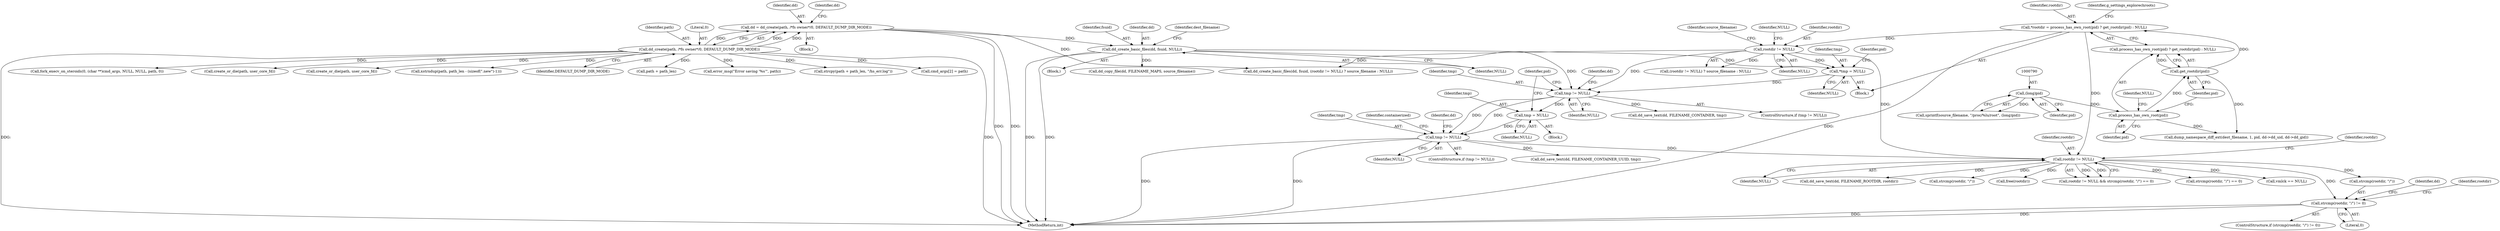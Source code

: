 digraph "0_abrt_3c1b60cfa62d39e5fff5a53a5bc53dae189e740e@API" {
"1001024" [label="(Call,strcmp(rootdir, \"/\") != 0)"];
"1000950" [label="(Call,rootdir != NULL)"];
"1000812" [label="(Call,rootdir != NULL)"];
"1000797" [label="(Call,*rootdir = process_has_own_root(pid) ? get_rootdir(pid) : NULL)"];
"1000802" [label="(Call,get_rootdir(pid))"];
"1000800" [label="(Call,process_has_own_root(pid))"];
"1000789" [label="(Call,(long)pid)"];
"1000936" [label="(Call,tmp != NULL)"];
"1000917" [label="(Call,tmp != NULL)"];
"1000908" [label="(Call,*tmp = NULL)"];
"1000819" [label="(Call,dd_create_basic_files(dd, fsuid, NULL))"];
"1000773" [label="(Call,dd = dd_create(path, /*fs owner*/0, DEFAULT_DUMP_DIR_MODE))"];
"1000775" [label="(Call,dd_create(path, /*fs owner*/0, DEFAULT_DUMP_DIR_MODE))"];
"1000927" [label="(Call,tmp = NULL)"];
"1000821" [label="(Identifier,fsuid)"];
"1000774" [label="(Identifier,dd)"];
"1000799" [label="(Call,process_has_own_root(pid) ? get_rootdir(pid) : NULL)"];
"1000773" [label="(Call,dd = dd_create(path, /*fs owner*/0, DEFAULT_DUMP_DIR_MODE))"];
"1000803" [label="(Identifier,pid)"];
"1000941" [label="(Identifier,dd)"];
"1001033" [label="(Call,free(rootdir))"];
"1000781" [label="(Block,)"];
"1000801" [label="(Identifier,pid)"];
"1000918" [label="(Identifier,tmp)"];
"1000953" [label="(Call,strcmp(rootdir, \"/\") == 0)"];
"1000789" [label="(Call,(long)pid)"];
"1000816" [label="(Identifier,NULL)"];
"1001028" [label="(Literal,0)"];
"1001025" [label="(Call,strcmp(rootdir, \"/\"))"];
"1000813" [label="(Identifier,rootdir)"];
"1000929" [label="(Identifier,NULL)"];
"1000815" [label="(Identifier,source_filename)"];
"1000919" [label="(Identifier,NULL)"];
"1000811" [label="(Call,(rootdir != NULL) ? source_filename : NULL)"];
"1000921" [label="(Call,dd_save_text(dd, FILENAME_CONTAINER, tmp))"];
"1001242" [label="(Call,create_or_die(path, user_core_fd))"];
"1000910" [label="(Identifier,NULL)"];
"1000800" [label="(Call,process_has_own_root(pid))"];
"1001100" [label="(Call,vmlck == NULL)"];
"1000935" [label="(ControlStructure,if (tmp != NULL))"];
"1000928" [label="(Identifier,tmp)"];
"1000952" [label="(Identifier,NULL)"];
"1000951" [label="(Identifier,rootdir)"];
"1000940" [label="(Call,dd_save_text(dd, FILENAME_CONTAINER_UUID, tmp))"];
"1000895" [label="(Call,dump_namespace_diff_ext(dest_filename, 1, pid, dd->dd_uid, dd->dd_gid))"];
"1000949" [label="(Call,rootdir != NULL && strcmp(rootdir, \"/\") == 0)"];
"1000938" [label="(Identifier,NULL)"];
"1000798" [label="(Identifier,rootdir)"];
"1000780" [label="(Identifier,dd)"];
"1000917" [label="(Call,tmp != NULL)"];
"1001148" [label="(Call,create_or_die(path, user_core_fd))"];
"1000814" [label="(Identifier,NULL)"];
"1001030" [label="(Identifier,dd)"];
"1000806" [label="(Identifier,g_settings_explorechroots)"];
"1000804" [label="(Identifier,NULL)"];
"1000802" [label="(Call,get_rootdir(pid))"];
"1000819" [label="(Call,dd_create_basic_files(dd, fsuid, NULL))"];
"1000818" [label="(Block,)"];
"1001350" [label="(Call,xstrndup(path, path_len - (sizeof(\".new\")-1)))"];
"1000150" [label="(Block,)"];
"1000775" [label="(Call,dd_create(path, /*fs owner*/0, DEFAULT_DUMP_DIR_MODE))"];
"1000778" [label="(Identifier,DEFAULT_DUMP_DIR_MODE)"];
"1000916" [label="(ControlStructure,if (tmp != NULL))"];
"1000797" [label="(Call,*rootdir = process_has_own_root(pid) ? get_rootdir(pid) : NULL)"];
"1000808" [label="(Call,dd_create_basic_files(dd, fsuid, (rootdir != NULL) ? source_filename : NULL))"];
"1000937" [label="(Identifier,tmp)"];
"1000908" [label="(Call,*tmp = NULL)"];
"1000844" [label="(Call,dd_copy_file(dd, FILENAME_MAPS, source_filename))"];
"1000786" [label="(Call,sprintf(source_filename, \"/proc/%lu/root\", (long)pid))"];
"1000922" [label="(Identifier,dd)"];
"1000776" [label="(Identifier,path)"];
"1000931" [label="(Identifier,pid)"];
"1000920" [label="(Block,)"];
"1000909" [label="(Identifier,tmp)"];
"1001034" [label="(Identifier,rootdir)"];
"1000927" [label="(Call,tmp = NULL)"];
"1000777" [label="(Literal,0)"];
"1001029" [label="(Call,dd_save_text(dd, FILENAME_ROOTDIR, rootdir))"];
"1000820" [label="(Identifier,dd)"];
"1001023" [label="(ControlStructure,if (strcmp(rootdir, \"/\") != 0))"];
"1000954" [label="(Call,strcmp(rootdir, \"/\"))"];
"1000812" [label="(Call,rootdir != NULL)"];
"1000936" [label="(Call,tmp != NULL)"];
"1001024" [label="(Call,strcmp(rootdir, \"/\") != 0)"];
"1000950" [label="(Call,rootdir != NULL)"];
"1000955" [label="(Identifier,rootdir)"];
"1000948" [label="(Identifier,containerized)"];
"1000822" [label="(Identifier,NULL)"];
"1000825" [label="(Identifier,dest_filename)"];
"1001235" [label="(Call,path + path_len)"];
"1001134" [label="(Call,error_msg(\"Error saving '%s'\", path))"];
"1001234" [label="(Call,strcpy(path + path_len, \"/hs_err.log\"))"];
"1001309" [label="(Call,cmd_args[2] = path)"];
"1001332" [label="(Call,fork_execv_on_steroids(0, (char **)cmd_args, NULL, NULL, path, 0))"];
"1000791" [label="(Identifier,pid)"];
"1000912" [label="(Identifier,pid)"];
"1001445" [label="(MethodReturn,int)"];
"1001024" -> "1001023"  [label="AST: "];
"1001024" -> "1001028"  [label="CFG: "];
"1001025" -> "1001024"  [label="AST: "];
"1001028" -> "1001024"  [label="AST: "];
"1001030" -> "1001024"  [label="CFG: "];
"1001034" -> "1001024"  [label="CFG: "];
"1001024" -> "1001445"  [label="DDG: "];
"1001024" -> "1001445"  [label="DDG: "];
"1000950" -> "1001024"  [label="DDG: "];
"1000950" -> "1000949"  [label="AST: "];
"1000950" -> "1000952"  [label="CFG: "];
"1000951" -> "1000950"  [label="AST: "];
"1000952" -> "1000950"  [label="AST: "];
"1000955" -> "1000950"  [label="CFG: "];
"1000949" -> "1000950"  [label="CFG: "];
"1000950" -> "1000949"  [label="DDG: "];
"1000950" -> "1000949"  [label="DDG: "];
"1000812" -> "1000950"  [label="DDG: "];
"1000797" -> "1000950"  [label="DDG: "];
"1000936" -> "1000950"  [label="DDG: "];
"1000950" -> "1000953"  [label="DDG: "];
"1000950" -> "1000954"  [label="DDG: "];
"1000950" -> "1001025"  [label="DDG: "];
"1000950" -> "1001029"  [label="DDG: "];
"1000950" -> "1001033"  [label="DDG: "];
"1000950" -> "1001100"  [label="DDG: "];
"1000812" -> "1000811"  [label="AST: "];
"1000812" -> "1000814"  [label="CFG: "];
"1000813" -> "1000812"  [label="AST: "];
"1000814" -> "1000812"  [label="AST: "];
"1000815" -> "1000812"  [label="CFG: "];
"1000816" -> "1000812"  [label="CFG: "];
"1000812" -> "1000808"  [label="DDG: "];
"1000797" -> "1000812"  [label="DDG: "];
"1000812" -> "1000811"  [label="DDG: "];
"1000812" -> "1000908"  [label="DDG: "];
"1000812" -> "1000917"  [label="DDG: "];
"1000797" -> "1000781"  [label="AST: "];
"1000797" -> "1000799"  [label="CFG: "];
"1000798" -> "1000797"  [label="AST: "];
"1000799" -> "1000797"  [label="AST: "];
"1000806" -> "1000797"  [label="CFG: "];
"1000797" -> "1001445"  [label="DDG: "];
"1000802" -> "1000797"  [label="DDG: "];
"1000802" -> "1000799"  [label="AST: "];
"1000802" -> "1000803"  [label="CFG: "];
"1000803" -> "1000802"  [label="AST: "];
"1000799" -> "1000802"  [label="CFG: "];
"1000802" -> "1000799"  [label="DDG: "];
"1000800" -> "1000802"  [label="DDG: "];
"1000802" -> "1000895"  [label="DDG: "];
"1000800" -> "1000799"  [label="AST: "];
"1000800" -> "1000801"  [label="CFG: "];
"1000801" -> "1000800"  [label="AST: "];
"1000803" -> "1000800"  [label="CFG: "];
"1000804" -> "1000800"  [label="CFG: "];
"1000789" -> "1000800"  [label="DDG: "];
"1000800" -> "1000895"  [label="DDG: "];
"1000789" -> "1000786"  [label="AST: "];
"1000789" -> "1000791"  [label="CFG: "];
"1000790" -> "1000789"  [label="AST: "];
"1000791" -> "1000789"  [label="AST: "];
"1000786" -> "1000789"  [label="CFG: "];
"1000789" -> "1000786"  [label="DDG: "];
"1000936" -> "1000935"  [label="AST: "];
"1000936" -> "1000938"  [label="CFG: "];
"1000937" -> "1000936"  [label="AST: "];
"1000938" -> "1000936"  [label="AST: "];
"1000941" -> "1000936"  [label="CFG: "];
"1000948" -> "1000936"  [label="CFG: "];
"1000936" -> "1001445"  [label="DDG: "];
"1000936" -> "1001445"  [label="DDG: "];
"1000917" -> "1000936"  [label="DDG: "];
"1000917" -> "1000936"  [label="DDG: "];
"1000927" -> "1000936"  [label="DDG: "];
"1000936" -> "1000940"  [label="DDG: "];
"1000917" -> "1000916"  [label="AST: "];
"1000917" -> "1000919"  [label="CFG: "];
"1000918" -> "1000917"  [label="AST: "];
"1000919" -> "1000917"  [label="AST: "];
"1000922" -> "1000917"  [label="CFG: "];
"1000931" -> "1000917"  [label="CFG: "];
"1000908" -> "1000917"  [label="DDG: "];
"1000819" -> "1000917"  [label="DDG: "];
"1000917" -> "1000921"  [label="DDG: "];
"1000917" -> "1000927"  [label="DDG: "];
"1000908" -> "1000781"  [label="AST: "];
"1000908" -> "1000910"  [label="CFG: "];
"1000909" -> "1000908"  [label="AST: "];
"1000910" -> "1000908"  [label="AST: "];
"1000912" -> "1000908"  [label="CFG: "];
"1000819" -> "1000908"  [label="DDG: "];
"1000819" -> "1000818"  [label="AST: "];
"1000819" -> "1000822"  [label="CFG: "];
"1000820" -> "1000819"  [label="AST: "];
"1000821" -> "1000819"  [label="AST: "];
"1000822" -> "1000819"  [label="AST: "];
"1000825" -> "1000819"  [label="CFG: "];
"1000819" -> "1001445"  [label="DDG: "];
"1000819" -> "1001445"  [label="DDG: "];
"1000773" -> "1000819"  [label="DDG: "];
"1000819" -> "1000844"  [label="DDG: "];
"1000773" -> "1000150"  [label="AST: "];
"1000773" -> "1000775"  [label="CFG: "];
"1000774" -> "1000773"  [label="AST: "];
"1000775" -> "1000773"  [label="AST: "];
"1000780" -> "1000773"  [label="CFG: "];
"1000773" -> "1001445"  [label="DDG: "];
"1000773" -> "1001445"  [label="DDG: "];
"1000775" -> "1000773"  [label="DDG: "];
"1000775" -> "1000773"  [label="DDG: "];
"1000775" -> "1000773"  [label="DDG: "];
"1000773" -> "1000808"  [label="DDG: "];
"1000775" -> "1000778"  [label="CFG: "];
"1000776" -> "1000775"  [label="AST: "];
"1000777" -> "1000775"  [label="AST: "];
"1000778" -> "1000775"  [label="AST: "];
"1000775" -> "1001445"  [label="DDG: "];
"1000775" -> "1001445"  [label="DDG: "];
"1000775" -> "1001134"  [label="DDG: "];
"1000775" -> "1001148"  [label="DDG: "];
"1000775" -> "1001234"  [label="DDG: "];
"1000775" -> "1001235"  [label="DDG: "];
"1000775" -> "1001242"  [label="DDG: "];
"1000775" -> "1001309"  [label="DDG: "];
"1000775" -> "1001332"  [label="DDG: "];
"1000775" -> "1001350"  [label="DDG: "];
"1000927" -> "1000920"  [label="AST: "];
"1000927" -> "1000929"  [label="CFG: "];
"1000928" -> "1000927"  [label="AST: "];
"1000929" -> "1000927"  [label="AST: "];
"1000931" -> "1000927"  [label="CFG: "];
}
